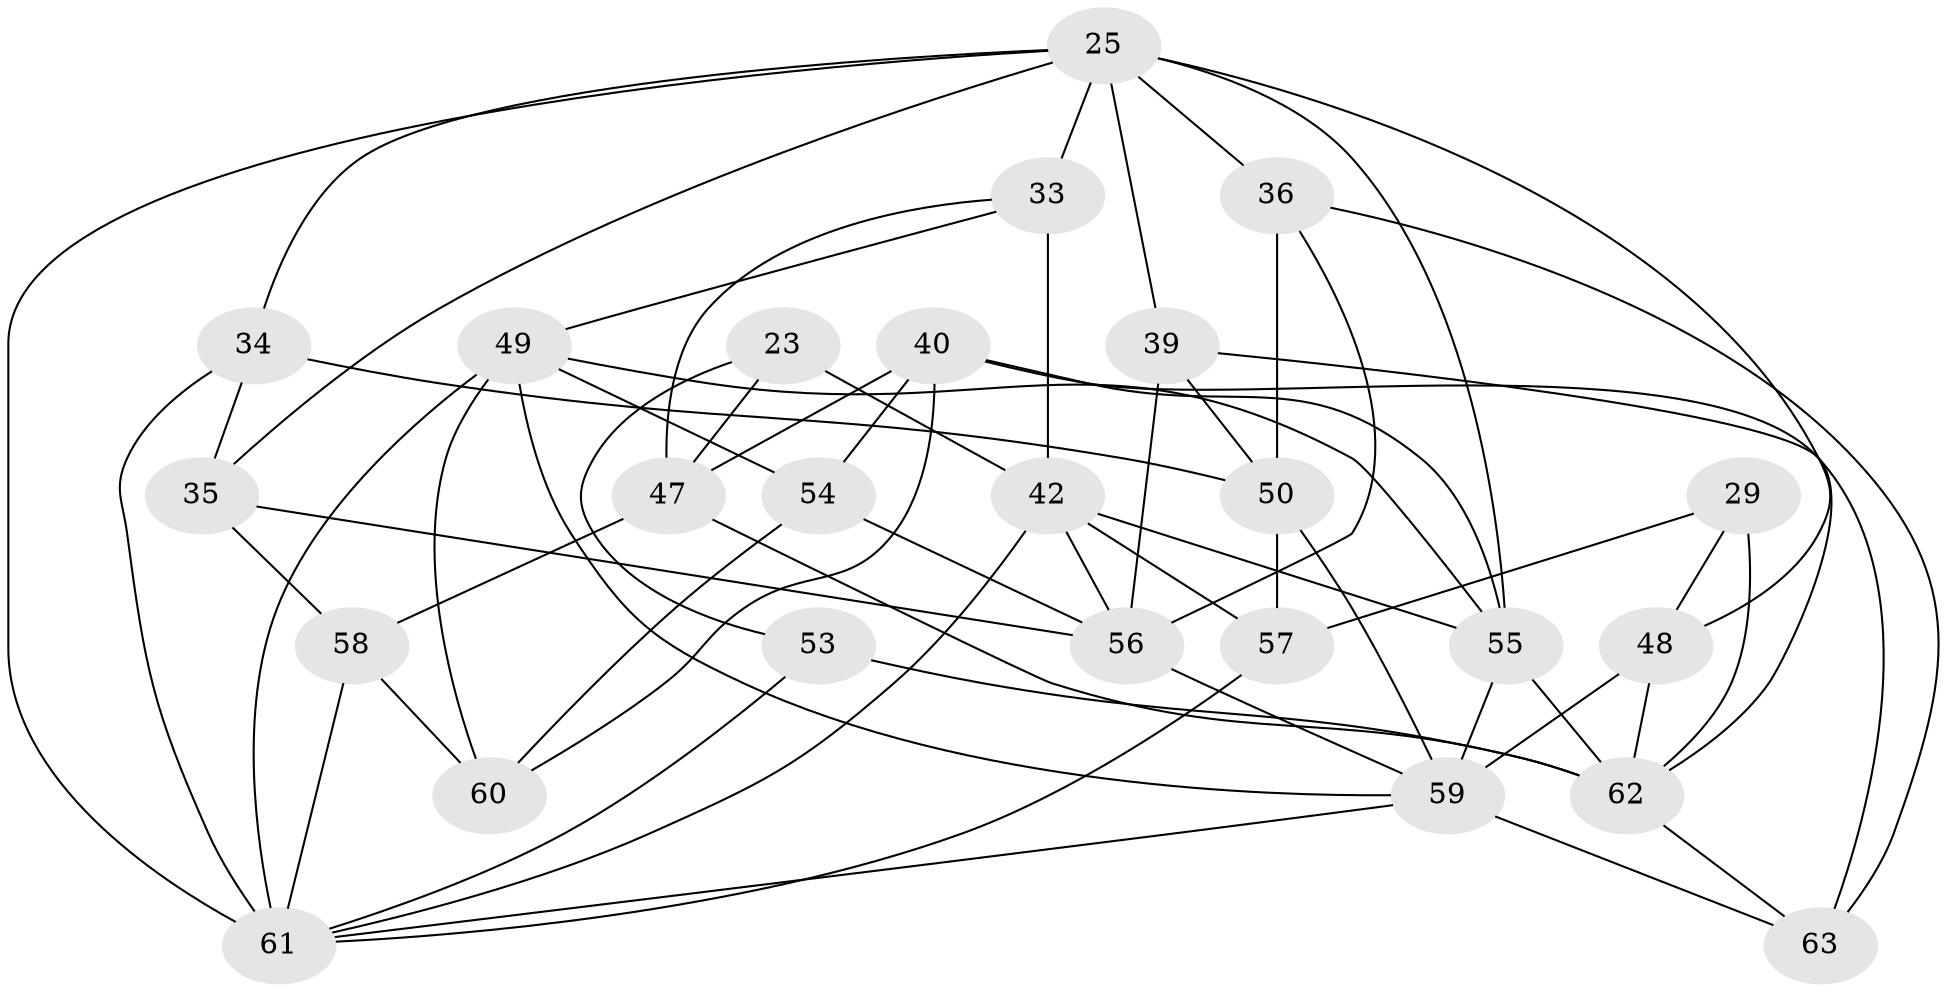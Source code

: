 // original degree distribution, {4: 1.0}
// Generated by graph-tools (version 1.1) at 2025/01/03/04/25 22:01:44]
// undirected, 25 vertices, 61 edges
graph export_dot {
graph [start="1"]
  node [color=gray90,style=filled];
  23;
  25 [super="+1+3+8+11"];
  29;
  33 [super="+15"];
  34 [super="+12"];
  35 [super="+21"];
  36 [super="+26"];
  39;
  40 [super="+19"];
  42 [super="+13+28"];
  47 [super="+32"];
  48 [super="+9"];
  49 [super="+41"];
  50 [super="+24"];
  53 [super="+52"];
  54 [super="+6"];
  55 [super="+43+46"];
  56 [super="+22+37"];
  57;
  58 [super="+44"];
  59 [super="+18+16"];
  60 [super="+30"];
  61 [super="+38+45+51"];
  62 [super="+10+17"];
  63;
  23 -- 47;
  23 -- 42 [weight=2];
  23 -- 53;
  25 -- 39;
  25 -- 61 [weight=4];
  25 -- 33 [weight=3];
  25 -- 34;
  25 -- 48;
  25 -- 35;
  25 -- 36 [weight=3];
  25 -- 55 [weight=4];
  29 -- 62;
  29 -- 48 [weight=2];
  29 -- 57;
  33 -- 47;
  33 -- 42;
  33 -- 49;
  34 -- 35 [weight=2];
  34 -- 50 [weight=2];
  34 -- 61;
  35 -- 58 [weight=2];
  35 -- 56;
  36 -- 50;
  36 -- 56;
  36 -- 63;
  39 -- 50;
  39 -- 62;
  39 -- 56;
  40 -- 54;
  40 -- 47 [weight=2];
  40 -- 55;
  40 -- 60;
  40 -- 63;
  42 -- 56 [weight=2];
  42 -- 61;
  42 -- 57;
  42 -- 55;
  47 -- 58;
  47 -- 62;
  48 -- 59 [weight=2];
  48 -- 62;
  49 -- 54 [weight=2];
  49 -- 61 [weight=2];
  49 -- 55;
  49 -- 59;
  49 -- 60;
  50 -- 57;
  50 -- 59;
  53 -- 62 [weight=2];
  53 -- 61 [weight=3];
  54 -- 60 [weight=2];
  54 -- 56;
  55 -- 59 [weight=2];
  55 -- 62;
  56 -- 59 [weight=2];
  57 -- 61;
  58 -- 60 [weight=2];
  58 -- 61;
  59 -- 63;
  59 -- 61;
  62 -- 63;
}
